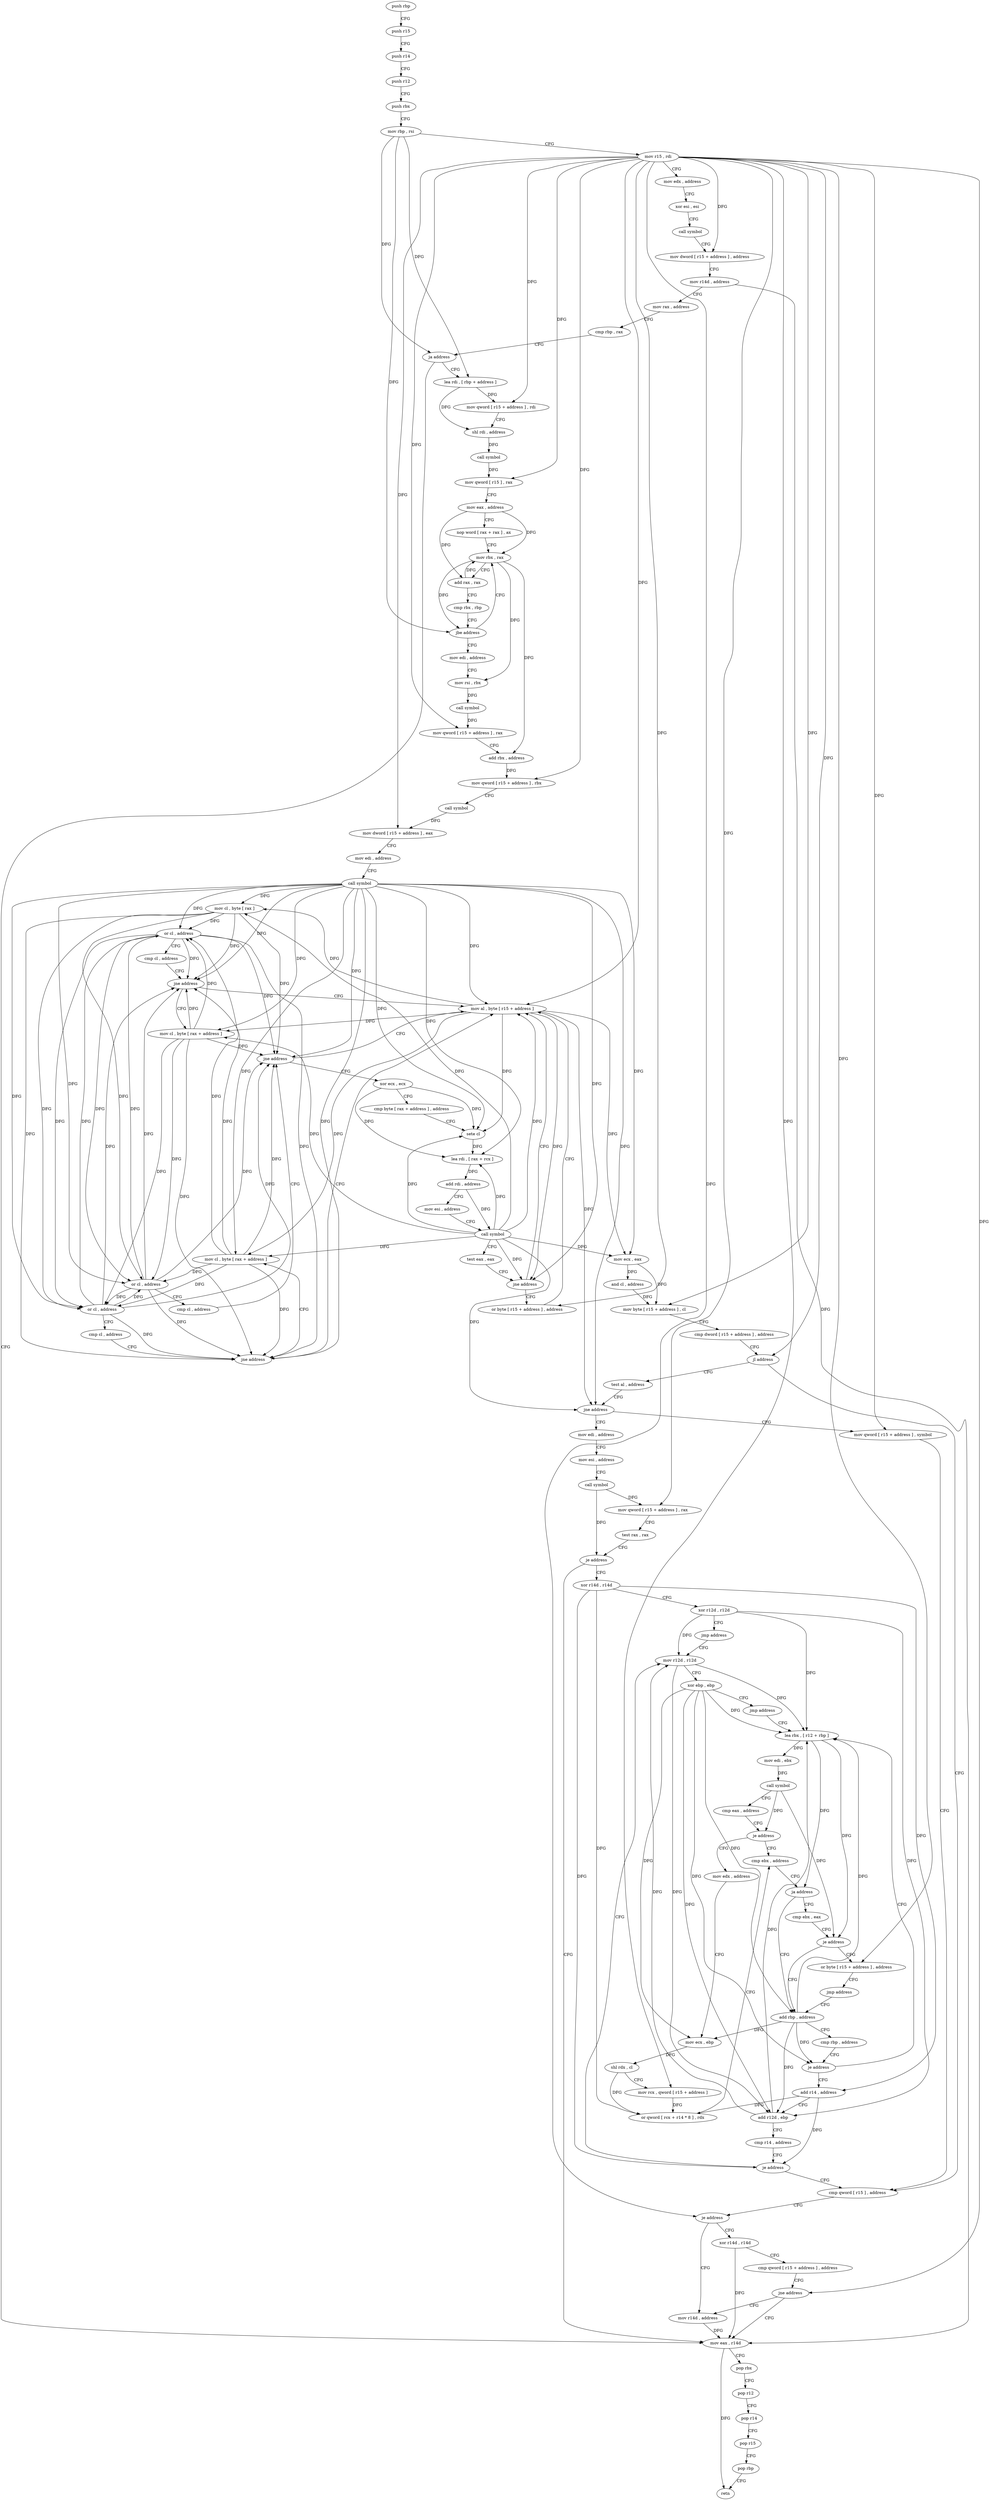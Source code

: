 digraph "func" {
"4221712" [label = "push rbp" ]
"4221713" [label = "push r15" ]
"4221715" [label = "push r14" ]
"4221717" [label = "push r12" ]
"4221719" [label = "push rbx" ]
"4221720" [label = "mov rbp , rsi" ]
"4221723" [label = "mov r15 , rdi" ]
"4221726" [label = "mov edx , address" ]
"4221731" [label = "xor esi , esi" ]
"4221733" [label = "call symbol" ]
"4221738" [label = "mov dword [ r15 + address ] , address" ]
"4221749" [label = "mov r14d , address" ]
"4221755" [label = "mov rax , address" ]
"4221765" [label = "cmp rbp , rax" ]
"4221768" [label = "ja address" ]
"4222157" [label = "mov eax , r14d" ]
"4221774" [label = "lea rdi , [ rbp + address ]" ]
"4222160" [label = "pop rbx" ]
"4222161" [label = "pop r12" ]
"4222163" [label = "pop r14" ]
"4222165" [label = "pop r15" ]
"4222167" [label = "pop rbp" ]
"4222168" [label = "retn" ]
"4221778" [label = "mov qword [ r15 + address ] , rdi" ]
"4221782" [label = "shl rdi , address" ]
"4221786" [label = "call symbol" ]
"4221791" [label = "mov qword [ r15 ] , rax" ]
"4221794" [label = "mov eax , address" ]
"4221799" [label = "nop word [ rax + rax ] , ax" ]
"4221808" [label = "mov rbx , rax" ]
"4221811" [label = "add rax , rax" ]
"4221814" [label = "cmp rbx , rbp" ]
"4221817" [label = "jbe address" ]
"4221819" [label = "mov edi , address" ]
"4221824" [label = "mov rsi , rbx" ]
"4221827" [label = "call symbol" ]
"4221832" [label = "mov qword [ r15 + address ] , rax" ]
"4221836" [label = "add rbx , address" ]
"4221840" [label = "mov qword [ r15 + address ] , rbx" ]
"4221847" [label = "call symbol" ]
"4221852" [label = "mov dword [ r15 + address ] , eax" ]
"4221859" [label = "mov edi , address" ]
"4221864" [label = "call symbol" ]
"4221869" [label = "mov cl , byte [ rax ]" ]
"4221871" [label = "or cl , address" ]
"4221874" [label = "cmp cl , address" ]
"4221877" [label = "jne address" ]
"4221940" [label = "mov al , byte [ r15 + address ]" ]
"4221879" [label = "mov cl , byte [ rax + address ]" ]
"4221947" [label = "mov ecx , eax" ]
"4221949" [label = "and cl , address" ]
"4221952" [label = "mov byte [ r15 + address ] , cl" ]
"4221959" [label = "cmp dword [ r15 + address ] , address" ]
"4221967" [label = "jl address" ]
"4222135" [label = "cmp qword [ r15 ] , address" ]
"4221973" [label = "test al , address" ]
"4221882" [label = "or cl , address" ]
"4221885" [label = "cmp cl , address" ]
"4221888" [label = "jne address" ]
"4221890" [label = "mov cl , byte [ rax + address ]" ]
"4222139" [label = "je address" ]
"4222151" [label = "mov r14d , address" ]
"4222141" [label = "xor r14d , r14d" ]
"4221975" [label = "jne address" ]
"4222127" [label = "mov qword [ r15 + address ] , symbol" ]
"4221981" [label = "mov edi , address" ]
"4221893" [label = "or cl , address" ]
"4221896" [label = "cmp cl , address" ]
"4221899" [label = "jne address" ]
"4221901" [label = "xor ecx , ecx" ]
"4222144" [label = "cmp qword [ r15 + address ] , address" ]
"4222149" [label = "jne address" ]
"4221986" [label = "mov esi , address" ]
"4221991" [label = "call symbol" ]
"4221996" [label = "mov qword [ r15 + address ] , rax" ]
"4222000" [label = "test rax , rax" ]
"4222003" [label = "je address" ]
"4222009" [label = "xor r14d , r14d" ]
"4221903" [label = "cmp byte [ rax + address ] , address" ]
"4221907" [label = "sete cl" ]
"4221910" [label = "lea rdi , [ rax + rcx ]" ]
"4221914" [label = "add rdi , address" ]
"4221918" [label = "mov esi , address" ]
"4221923" [label = "call symbol" ]
"4221928" [label = "test eax , eax" ]
"4221930" [label = "jne address" ]
"4221932" [label = "or byte [ r15 + address ] , address" ]
"4222012" [label = "xor r12d , r12d" ]
"4222015" [label = "jmp address" ]
"4222045" [label = "mov r12d , r12d" ]
"4222048" [label = "xor ebp , ebp" ]
"4222050" [label = "jmp address" ]
"4222074" [label = "lea rbx , [ r12 + rbp ]" ]
"4222078" [label = "mov edi , ebx" ]
"4222080" [label = "call symbol" ]
"4222085" [label = "cmp eax , address" ]
"4222088" [label = "je address" ]
"4222108" [label = "cmp ebx , address" ]
"4222090" [label = "mov edx , address" ]
"4222111" [label = "ja address" ]
"4222064" [label = "add rbp , address" ]
"4222113" [label = "cmp ebx , eax" ]
"4222095" [label = "mov ecx , ebp" ]
"4222097" [label = "shl rdx , cl" ]
"4222100" [label = "mov rcx , qword [ r15 + address ]" ]
"4222104" [label = "or qword [ rcx + r14 * 8 ] , rdx" ]
"4222068" [label = "cmp rbp , address" ]
"4222072" [label = "je address" ]
"4222032" [label = "add r14 , address" ]
"4222115" [label = "je address" ]
"4222117" [label = "or byte [ r15 + address ] , address" ]
"4222036" [label = "add r12d , ebp" ]
"4222039" [label = "cmp r14 , address" ]
"4222043" [label = "je address" ]
"4222125" [label = "jmp address" ]
"4221712" -> "4221713" [ label = "CFG" ]
"4221713" -> "4221715" [ label = "CFG" ]
"4221715" -> "4221717" [ label = "CFG" ]
"4221717" -> "4221719" [ label = "CFG" ]
"4221719" -> "4221720" [ label = "CFG" ]
"4221720" -> "4221723" [ label = "CFG" ]
"4221720" -> "4221768" [ label = "DFG" ]
"4221720" -> "4221774" [ label = "DFG" ]
"4221720" -> "4221817" [ label = "DFG" ]
"4221723" -> "4221726" [ label = "CFG" ]
"4221723" -> "4221738" [ label = "DFG" ]
"4221723" -> "4221778" [ label = "DFG" ]
"4221723" -> "4221791" [ label = "DFG" ]
"4221723" -> "4221832" [ label = "DFG" ]
"4221723" -> "4221840" [ label = "DFG" ]
"4221723" -> "4221852" [ label = "DFG" ]
"4221723" -> "4221940" [ label = "DFG" ]
"4221723" -> "4221952" [ label = "DFG" ]
"4221723" -> "4221967" [ label = "DFG" ]
"4221723" -> "4222139" [ label = "DFG" ]
"4221723" -> "4222149" [ label = "DFG" ]
"4221723" -> "4222127" [ label = "DFG" ]
"4221723" -> "4221996" [ label = "DFG" ]
"4221723" -> "4221932" [ label = "DFG" ]
"4221723" -> "4222100" [ label = "DFG" ]
"4221723" -> "4222117" [ label = "DFG" ]
"4221726" -> "4221731" [ label = "CFG" ]
"4221731" -> "4221733" [ label = "CFG" ]
"4221733" -> "4221738" [ label = "CFG" ]
"4221738" -> "4221749" [ label = "CFG" ]
"4221749" -> "4221755" [ label = "CFG" ]
"4221749" -> "4222157" [ label = "DFG" ]
"4221755" -> "4221765" [ label = "CFG" ]
"4221765" -> "4221768" [ label = "CFG" ]
"4221768" -> "4222157" [ label = "CFG" ]
"4221768" -> "4221774" [ label = "CFG" ]
"4222157" -> "4222160" [ label = "CFG" ]
"4222157" -> "4222168" [ label = "DFG" ]
"4221774" -> "4221778" [ label = "DFG" ]
"4221774" -> "4221782" [ label = "DFG" ]
"4222160" -> "4222161" [ label = "CFG" ]
"4222161" -> "4222163" [ label = "CFG" ]
"4222163" -> "4222165" [ label = "CFG" ]
"4222165" -> "4222167" [ label = "CFG" ]
"4222167" -> "4222168" [ label = "CFG" ]
"4221778" -> "4221782" [ label = "CFG" ]
"4221782" -> "4221786" [ label = "DFG" ]
"4221786" -> "4221791" [ label = "DFG" ]
"4221791" -> "4221794" [ label = "CFG" ]
"4221794" -> "4221799" [ label = "CFG" ]
"4221794" -> "4221808" [ label = "DFG" ]
"4221794" -> "4221811" [ label = "DFG" ]
"4221799" -> "4221808" [ label = "CFG" ]
"4221808" -> "4221811" [ label = "CFG" ]
"4221808" -> "4221817" [ label = "DFG" ]
"4221808" -> "4221824" [ label = "DFG" ]
"4221808" -> "4221836" [ label = "DFG" ]
"4221811" -> "4221814" [ label = "CFG" ]
"4221811" -> "4221808" [ label = "DFG" ]
"4221814" -> "4221817" [ label = "CFG" ]
"4221817" -> "4221808" [ label = "CFG" ]
"4221817" -> "4221819" [ label = "CFG" ]
"4221819" -> "4221824" [ label = "CFG" ]
"4221824" -> "4221827" [ label = "DFG" ]
"4221827" -> "4221832" [ label = "DFG" ]
"4221832" -> "4221836" [ label = "CFG" ]
"4221836" -> "4221840" [ label = "DFG" ]
"4221840" -> "4221847" [ label = "CFG" ]
"4221847" -> "4221852" [ label = "DFG" ]
"4221852" -> "4221859" [ label = "CFG" ]
"4221859" -> "4221864" [ label = "CFG" ]
"4221864" -> "4221869" [ label = "DFG" ]
"4221864" -> "4221940" [ label = "DFG" ]
"4221864" -> "4221947" [ label = "DFG" ]
"4221864" -> "4221879" [ label = "DFG" ]
"4221864" -> "4221975" [ label = "DFG" ]
"4221864" -> "4221890" [ label = "DFG" ]
"4221864" -> "4221907" [ label = "DFG" ]
"4221864" -> "4221910" [ label = "DFG" ]
"4221864" -> "4221930" [ label = "DFG" ]
"4221864" -> "4221871" [ label = "DFG" ]
"4221864" -> "4221877" [ label = "DFG" ]
"4221864" -> "4221882" [ label = "DFG" ]
"4221864" -> "4221888" [ label = "DFG" ]
"4221864" -> "4221893" [ label = "DFG" ]
"4221864" -> "4221899" [ label = "DFG" ]
"4221869" -> "4221871" [ label = "DFG" ]
"4221869" -> "4221877" [ label = "DFG" ]
"4221869" -> "4221882" [ label = "DFG" ]
"4221869" -> "4221888" [ label = "DFG" ]
"4221869" -> "4221893" [ label = "DFG" ]
"4221869" -> "4221899" [ label = "DFG" ]
"4221871" -> "4221874" [ label = "CFG" ]
"4221871" -> "4221877" [ label = "DFG" ]
"4221871" -> "4221882" [ label = "DFG" ]
"4221871" -> "4221888" [ label = "DFG" ]
"4221871" -> "4221893" [ label = "DFG" ]
"4221871" -> "4221899" [ label = "DFG" ]
"4221874" -> "4221877" [ label = "CFG" ]
"4221877" -> "4221940" [ label = "CFG" ]
"4221877" -> "4221879" [ label = "CFG" ]
"4221940" -> "4221947" [ label = "DFG" ]
"4221940" -> "4221869" [ label = "DFG" ]
"4221940" -> "4221879" [ label = "DFG" ]
"4221940" -> "4221975" [ label = "DFG" ]
"4221940" -> "4221890" [ label = "DFG" ]
"4221940" -> "4221907" [ label = "DFG" ]
"4221940" -> "4221930" [ label = "DFG" ]
"4221879" -> "4221882" [ label = "DFG" ]
"4221879" -> "4221871" [ label = "DFG" ]
"4221879" -> "4221877" [ label = "DFG" ]
"4221879" -> "4221888" [ label = "DFG" ]
"4221879" -> "4221893" [ label = "DFG" ]
"4221879" -> "4221899" [ label = "DFG" ]
"4221947" -> "4221949" [ label = "DFG" ]
"4221947" -> "4221952" [ label = "DFG" ]
"4221949" -> "4221952" [ label = "DFG" ]
"4221952" -> "4221959" [ label = "CFG" ]
"4221959" -> "4221967" [ label = "CFG" ]
"4221967" -> "4222135" [ label = "CFG" ]
"4221967" -> "4221973" [ label = "CFG" ]
"4222135" -> "4222139" [ label = "CFG" ]
"4221973" -> "4221975" [ label = "CFG" ]
"4221882" -> "4221885" [ label = "CFG" ]
"4221882" -> "4221871" [ label = "DFG" ]
"4221882" -> "4221877" [ label = "DFG" ]
"4221882" -> "4221888" [ label = "DFG" ]
"4221882" -> "4221893" [ label = "DFG" ]
"4221882" -> "4221899" [ label = "DFG" ]
"4221885" -> "4221888" [ label = "CFG" ]
"4221888" -> "4221940" [ label = "CFG" ]
"4221888" -> "4221890" [ label = "CFG" ]
"4221890" -> "4221893" [ label = "DFG" ]
"4221890" -> "4221871" [ label = "DFG" ]
"4221890" -> "4221877" [ label = "DFG" ]
"4221890" -> "4221882" [ label = "DFG" ]
"4221890" -> "4221888" [ label = "DFG" ]
"4221890" -> "4221899" [ label = "DFG" ]
"4222139" -> "4222151" [ label = "CFG" ]
"4222139" -> "4222141" [ label = "CFG" ]
"4222151" -> "4222157" [ label = "DFG" ]
"4222141" -> "4222144" [ label = "CFG" ]
"4222141" -> "4222157" [ label = "DFG" ]
"4221975" -> "4222127" [ label = "CFG" ]
"4221975" -> "4221981" [ label = "CFG" ]
"4222127" -> "4222135" [ label = "CFG" ]
"4221981" -> "4221986" [ label = "CFG" ]
"4221893" -> "4221896" [ label = "CFG" ]
"4221893" -> "4221871" [ label = "DFG" ]
"4221893" -> "4221877" [ label = "DFG" ]
"4221893" -> "4221882" [ label = "DFG" ]
"4221893" -> "4221888" [ label = "DFG" ]
"4221893" -> "4221899" [ label = "DFG" ]
"4221896" -> "4221899" [ label = "CFG" ]
"4221899" -> "4221940" [ label = "CFG" ]
"4221899" -> "4221901" [ label = "CFG" ]
"4221901" -> "4221903" [ label = "CFG" ]
"4221901" -> "4221907" [ label = "DFG" ]
"4221901" -> "4221910" [ label = "DFG" ]
"4222144" -> "4222149" [ label = "CFG" ]
"4222149" -> "4222157" [ label = "CFG" ]
"4222149" -> "4222151" [ label = "CFG" ]
"4221986" -> "4221991" [ label = "CFG" ]
"4221991" -> "4221996" [ label = "DFG" ]
"4221991" -> "4222003" [ label = "DFG" ]
"4221996" -> "4222000" [ label = "CFG" ]
"4222000" -> "4222003" [ label = "CFG" ]
"4222003" -> "4222157" [ label = "CFG" ]
"4222003" -> "4222009" [ label = "CFG" ]
"4222009" -> "4222012" [ label = "CFG" ]
"4222009" -> "4222104" [ label = "DFG" ]
"4222009" -> "4222032" [ label = "DFG" ]
"4222009" -> "4222043" [ label = "DFG" ]
"4221903" -> "4221907" [ label = "CFG" ]
"4221907" -> "4221910" [ label = "DFG" ]
"4221910" -> "4221914" [ label = "DFG" ]
"4221914" -> "4221918" [ label = "CFG" ]
"4221914" -> "4221923" [ label = "DFG" ]
"4221918" -> "4221923" [ label = "CFG" ]
"4221923" -> "4221928" [ label = "CFG" ]
"4221923" -> "4221869" [ label = "DFG" ]
"4221923" -> "4221947" [ label = "DFG" ]
"4221923" -> "4221879" [ label = "DFG" ]
"4221923" -> "4221975" [ label = "DFG" ]
"4221923" -> "4221890" [ label = "DFG" ]
"4221923" -> "4221907" [ label = "DFG" ]
"4221923" -> "4221940" [ label = "DFG" ]
"4221923" -> "4221910" [ label = "DFG" ]
"4221923" -> "4221930" [ label = "DFG" ]
"4221928" -> "4221930" [ label = "CFG" ]
"4221930" -> "4221940" [ label = "CFG" ]
"4221930" -> "4221932" [ label = "CFG" ]
"4221932" -> "4221940" [ label = "CFG" ]
"4222012" -> "4222015" [ label = "CFG" ]
"4222012" -> "4222045" [ label = "DFG" ]
"4222012" -> "4222074" [ label = "DFG" ]
"4222012" -> "4222036" [ label = "DFG" ]
"4222015" -> "4222045" [ label = "CFG" ]
"4222045" -> "4222048" [ label = "CFG" ]
"4222045" -> "4222074" [ label = "DFG" ]
"4222045" -> "4222036" [ label = "DFG" ]
"4222048" -> "4222050" [ label = "CFG" ]
"4222048" -> "4222074" [ label = "DFG" ]
"4222048" -> "4222095" [ label = "DFG" ]
"4222048" -> "4222064" [ label = "DFG" ]
"4222048" -> "4222072" [ label = "DFG" ]
"4222048" -> "4222036" [ label = "DFG" ]
"4222050" -> "4222074" [ label = "CFG" ]
"4222074" -> "4222078" [ label = "DFG" ]
"4222074" -> "4222111" [ label = "DFG" ]
"4222074" -> "4222115" [ label = "DFG" ]
"4222078" -> "4222080" [ label = "DFG" ]
"4222080" -> "4222085" [ label = "CFG" ]
"4222080" -> "4222088" [ label = "DFG" ]
"4222080" -> "4222115" [ label = "DFG" ]
"4222085" -> "4222088" [ label = "CFG" ]
"4222088" -> "4222108" [ label = "CFG" ]
"4222088" -> "4222090" [ label = "CFG" ]
"4222108" -> "4222111" [ label = "CFG" ]
"4222090" -> "4222095" [ label = "CFG" ]
"4222111" -> "4222064" [ label = "CFG" ]
"4222111" -> "4222113" [ label = "CFG" ]
"4222064" -> "4222068" [ label = "CFG" ]
"4222064" -> "4222074" [ label = "DFG" ]
"4222064" -> "4222095" [ label = "DFG" ]
"4222064" -> "4222072" [ label = "DFG" ]
"4222064" -> "4222036" [ label = "DFG" ]
"4222113" -> "4222115" [ label = "CFG" ]
"4222095" -> "4222097" [ label = "DFG" ]
"4222097" -> "4222100" [ label = "CFG" ]
"4222097" -> "4222104" [ label = "DFG" ]
"4222100" -> "4222104" [ label = "DFG" ]
"4222104" -> "4222108" [ label = "CFG" ]
"4222068" -> "4222072" [ label = "CFG" ]
"4222072" -> "4222032" [ label = "CFG" ]
"4222072" -> "4222074" [ label = "CFG" ]
"4222032" -> "4222036" [ label = "CFG" ]
"4222032" -> "4222104" [ label = "DFG" ]
"4222032" -> "4222043" [ label = "DFG" ]
"4222115" -> "4222064" [ label = "CFG" ]
"4222115" -> "4222117" [ label = "CFG" ]
"4222117" -> "4222125" [ label = "CFG" ]
"4222036" -> "4222039" [ label = "CFG" ]
"4222036" -> "4222045" [ label = "DFG" ]
"4222036" -> "4222074" [ label = "DFG" ]
"4222039" -> "4222043" [ label = "CFG" ]
"4222043" -> "4222135" [ label = "CFG" ]
"4222043" -> "4222045" [ label = "CFG" ]
"4222125" -> "4222064" [ label = "CFG" ]
}
